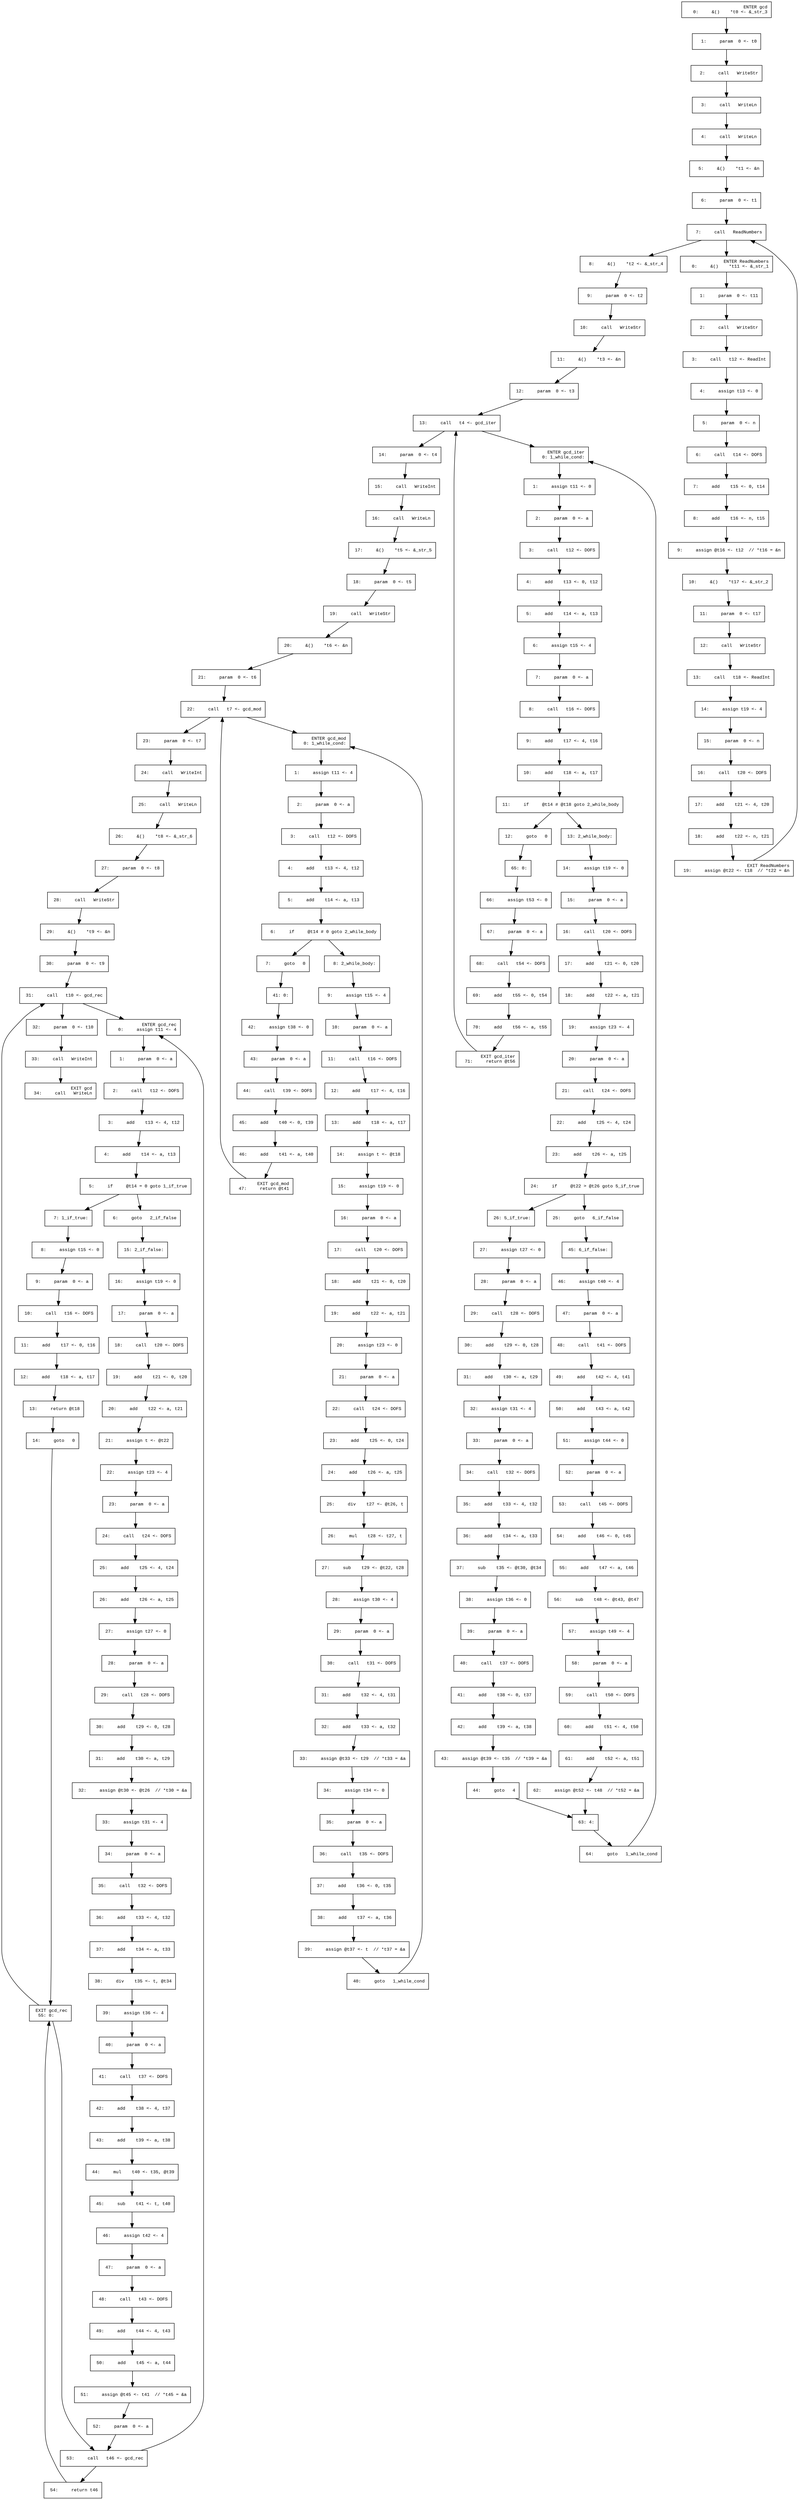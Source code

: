digraph CfgInterProc {
  graph [fontname="Times New Roman",fontsize=10];
  node  [fontname="Courier New",fontsize=10];
  edge  [fontname="Times New Roman",fontsize=10];
// scope 'gcd'
node0 [label=" ENTER gcd\r   0:     &()    *t0 <- &_str_3\l",shape=box];
node0 -> node1;
node1 [label="  1:     param  0 <- t0\l",shape=box];
node1 -> node2;
node2 [label="  2:     call   WriteStr\l",shape=box];
node2 -> node3;
node3 [label="  3:     call   WriteLn\l",shape=box];
node3 -> node4;
node4 [label="  4:     call   WriteLn\l",shape=box];
node4 -> node5;
node5 [label="  5:     &()    *t1 <- &n\l",shape=box];
node5 -> node6;
node6 [label="  6:     param  0 <- t1\l",shape=box];
node6 -> node7;
node7 [label="  7:     call   ReadNumbers\l",shape=box];
node7 -> node8;
node7 -> node211;
node8 [label="  8:     &()    *t2 <- &_str_4\l",shape=box];
node8 -> node9;
node9 [label="  9:     param  0 <- t2\l",shape=box];
node9 -> node10;
node10 [label=" 10:     call   WriteStr\l",shape=box];
node10 -> node11;
node11 [label=" 11:     &()    *t3 <- &n\l",shape=box];
node11 -> node12;
node12 [label=" 12:     param  0 <- t3\l",shape=box];
node12 -> node13;
node13 [label=" 13:     call   t4 <- gcd_iter\l",shape=box];
node13 -> node14;
node13 -> node35;
node14 [label=" 14:     param  0 <- t4\l",shape=box];
node14 -> node15;
node15 [label=" 15:     call   WriteInt\l",shape=box];
node15 -> node16;
node16 [label=" 16:     call   WriteLn\l",shape=box];
node16 -> node17;
node17 [label=" 17:     &()    *t5 <- &_str_5\l",shape=box];
node17 -> node18;
node18 [label=" 18:     param  0 <- t5\l",shape=box];
node18 -> node19;
node19 [label=" 19:     call   WriteStr\l",shape=box];
node19 -> node20;
node20 [label=" 20:     &()    *t6 <- &n\l",shape=box];
node20 -> node21;
node21 [label=" 21:     param  0 <- t6\l",shape=box];
node21 -> node22;
node22 [label=" 22:     call   t7 <- gcd_mod\l",shape=box];
node22 -> node23;
node22 -> node107;
node23 [label=" 23:     param  0 <- t7\l",shape=box];
node23 -> node24;
node24 [label=" 24:     call   WriteInt\l",shape=box];
node24 -> node25;
node25 [label=" 25:     call   WriteLn\l",shape=box];
node25 -> node26;
node26 [label=" 26:     &()    *t8 <- &_str_6\l",shape=box];
node26 -> node27;
node27 [label=" 27:     param  0 <- t8\l",shape=box];
node27 -> node28;
node28 [label=" 28:     call   WriteStr\l",shape=box];
node28 -> node29;
node29 [label=" 29:     &()    *t9 <- &n\l",shape=box];
node29 -> node30;
node30 [label=" 30:     param  0 <- t9\l",shape=box];
node30 -> node31;
node31 [label=" 31:     call   t10 <- gcd_rec\l",shape=box];
node31 -> node32;
node31 -> node155;
node32 [label=" 32:     param  0 <- t10\l",shape=box];
node32 -> node33;
node33 [label=" 33:     call   WriteInt\l",shape=box];
node33 -> node34;
node34 [label=" EXIT gcd\r  34:     call   WriteLn\l",shape=box];
// scope 'gcd_iter'
node35 [label=" ENTER gcd_iter\r   0: 1_while_cond:\l",shape=box];
node35 -> node36;
node36 [label="  1:     assign t11 <- 0\l",shape=box];
node36 -> node37;
node37 [label="  2:     param  0 <- a\l",shape=box];
node37 -> node38;
node38 [label="  3:     call   t12 <- DOFS\l",shape=box];
node38 -> node39;
node39 [label="  4:     add    t13 <- 0, t12\l",shape=box];
node39 -> node40;
node40 [label="  5:     add    t14 <- a, t13\l",shape=box];
node40 -> node41;
node41 [label="  6:     assign t15 <- 4\l",shape=box];
node41 -> node42;
node42 [label="  7:     param  0 <- a\l",shape=box];
node42 -> node43;
node43 [label="  8:     call   t16 <- DOFS\l",shape=box];
node43 -> node44;
node44 [label="  9:     add    t17 <- 4, t16\l",shape=box];
node44 -> node45;
node45 [label=" 10:     add    t18 <- a, t17\l",shape=box];
node45 -> node46;
node46 [label=" 11:     if     @t14 # @t18 goto 2_while_body\l",shape=box];
node46 -> node48;
node46 -> node47;
node47 [label=" 12:     goto   0\l",shape=box];
node47 -> node100;
node48 [label=" 13: 2_while_body:\l",shape=box];
node48 -> node49;
node49 [label=" 14:     assign t19 <- 0\l",shape=box];
node49 -> node50;
node50 [label=" 15:     param  0 <- a\l",shape=box];
node50 -> node51;
node51 [label=" 16:     call   t20 <- DOFS\l",shape=box];
node51 -> node52;
node52 [label=" 17:     add    t21 <- 0, t20\l",shape=box];
node52 -> node53;
node53 [label=" 18:     add    t22 <- a, t21\l",shape=box];
node53 -> node54;
node54 [label=" 19:     assign t23 <- 4\l",shape=box];
node54 -> node55;
node55 [label=" 20:     param  0 <- a\l",shape=box];
node55 -> node56;
node56 [label=" 21:     call   t24 <- DOFS\l",shape=box];
node56 -> node57;
node57 [label=" 22:     add    t25 <- 4, t24\l",shape=box];
node57 -> node58;
node58 [label=" 23:     add    t26 <- a, t25\l",shape=box];
node58 -> node59;
node59 [label=" 24:     if     @t22 > @t26 goto 5_if_true\l",shape=box];
node59 -> node61;
node59 -> node60;
node60 [label=" 25:     goto   6_if_false\l",shape=box];
node60 -> node80;
node61 [label=" 26: 5_if_true:\l",shape=box];
node61 -> node62;
node62 [label=" 27:     assign t27 <- 0\l",shape=box];
node62 -> node63;
node63 [label=" 28:     param  0 <- a\l",shape=box];
node63 -> node64;
node64 [label=" 29:     call   t28 <- DOFS\l",shape=box];
node64 -> node65;
node65 [label=" 30:     add    t29 <- 0, t28\l",shape=box];
node65 -> node66;
node66 [label=" 31:     add    t30 <- a, t29\l",shape=box];
node66 -> node67;
node67 [label=" 32:     assign t31 <- 4\l",shape=box];
node67 -> node68;
node68 [label=" 33:     param  0 <- a\l",shape=box];
node68 -> node69;
node69 [label=" 34:     call   t32 <- DOFS\l",shape=box];
node69 -> node70;
node70 [label=" 35:     add    t33 <- 4, t32\l",shape=box];
node70 -> node71;
node71 [label=" 36:     add    t34 <- a, t33\l",shape=box];
node71 -> node72;
node72 [label=" 37:     sub    t35 <- @t30, @t34\l",shape=box];
node72 -> node73;
node73 [label=" 38:     assign t36 <- 0\l",shape=box];
node73 -> node74;
node74 [label=" 39:     param  0 <- a\l",shape=box];
node74 -> node75;
node75 [label=" 40:     call   t37 <- DOFS\l",shape=box];
node75 -> node76;
node76 [label=" 41:     add    t38 <- 0, t37\l",shape=box];
node76 -> node77;
node77 [label=" 42:     add    t39 <- a, t38\l",shape=box];
node77 -> node78;
node78 [label=" 43:     assign @t39 <- t35  // *t39 = &a\l",shape=box];
node78 -> node79;
node79 [label=" 44:     goto   4\l",shape=box];
node79 -> node98;
node80 [label=" 45: 6_if_false:\l",shape=box];
node80 -> node81;
node81 [label=" 46:     assign t40 <- 4\l",shape=box];
node81 -> node82;
node82 [label=" 47:     param  0 <- a\l",shape=box];
node82 -> node83;
node83 [label=" 48:     call   t41 <- DOFS\l",shape=box];
node83 -> node84;
node84 [label=" 49:     add    t42 <- 4, t41\l",shape=box];
node84 -> node85;
node85 [label=" 50:     add    t43 <- a, t42\l",shape=box];
node85 -> node86;
node86 [label=" 51:     assign t44 <- 0\l",shape=box];
node86 -> node87;
node87 [label=" 52:     param  0 <- a\l",shape=box];
node87 -> node88;
node88 [label=" 53:     call   t45 <- DOFS\l",shape=box];
node88 -> node89;
node89 [label=" 54:     add    t46 <- 0, t45\l",shape=box];
node89 -> node90;
node90 [label=" 55:     add    t47 <- a, t46\l",shape=box];
node90 -> node91;
node91 [label=" 56:     sub    t48 <- @t43, @t47\l",shape=box];
node91 -> node92;
node92 [label=" 57:     assign t49 <- 4\l",shape=box];
node92 -> node93;
node93 [label=" 58:     param  0 <- a\l",shape=box];
node93 -> node94;
node94 [label=" 59:     call   t50 <- DOFS\l",shape=box];
node94 -> node95;
node95 [label=" 60:     add    t51 <- 4, t50\l",shape=box];
node95 -> node96;
node96 [label=" 61:     add    t52 <- a, t51\l",shape=box];
node96 -> node97;
node97 [label=" 62:     assign @t52 <- t48  // *t52 = &a\l",shape=box];
node97 -> node98;
node98 [label=" 63: 4:\l",shape=box];
node98 -> node99;
node99 [label=" 64:     goto   1_while_cond\l",shape=box];
node99 -> node35;
node100 [label=" 65: 0:\l",shape=box];
node100 -> node101;
node101 [label=" 66:     assign t53 <- 0\l",shape=box];
node101 -> node102;
node102 [label=" 67:     param  0 <- a\l",shape=box];
node102 -> node103;
node103 [label=" 68:     call   t54 <- DOFS\l",shape=box];
node103 -> node104;
node104 [label=" 69:     add    t55 <- 0, t54\l",shape=box];
node104 -> node105;
node105 [label=" 70:     add    t56 <- a, t55\l",shape=box];
node105 -> node106;
node106 [label=" EXIT gcd_iter\r  71:     return @t56\l",shape=box];
node106 -> node13;
// scope 'gcd_mod'
node107 [label=" ENTER gcd_mod\r   0: 1_while_cond:\l",shape=box];
node107 -> node108;
node108 [label="  1:     assign t11 <- 4\l",shape=box];
node108 -> node109;
node109 [label="  2:     param  0 <- a\l",shape=box];
node109 -> node110;
node110 [label="  3:     call   t12 <- DOFS\l",shape=box];
node110 -> node111;
node111 [label="  4:     add    t13 <- 4, t12\l",shape=box];
node111 -> node112;
node112 [label="  5:     add    t14 <- a, t13\l",shape=box];
node112 -> node113;
node113 [label="  6:     if     @t14 # 0 goto 2_while_body\l",shape=box];
node113 -> node115;
node113 -> node114;
node114 [label="  7:     goto   0\l",shape=box];
node114 -> node148;
node115 [label="  8: 2_while_body:\l",shape=box];
node115 -> node116;
node116 [label="  9:     assign t15 <- 4\l",shape=box];
node116 -> node117;
node117 [label=" 10:     param  0 <- a\l",shape=box];
node117 -> node118;
node118 [label=" 11:     call   t16 <- DOFS\l",shape=box];
node118 -> node119;
node119 [label=" 12:     add    t17 <- 4, t16\l",shape=box];
node119 -> node120;
node120 [label=" 13:     add    t18 <- a, t17\l",shape=box];
node120 -> node121;
node121 [label=" 14:     assign t <- @t18\l",shape=box];
node121 -> node122;
node122 [label=" 15:     assign t19 <- 0\l",shape=box];
node122 -> node123;
node123 [label=" 16:     param  0 <- a\l",shape=box];
node123 -> node124;
node124 [label=" 17:     call   t20 <- DOFS\l",shape=box];
node124 -> node125;
node125 [label=" 18:     add    t21 <- 0, t20\l",shape=box];
node125 -> node126;
node126 [label=" 19:     add    t22 <- a, t21\l",shape=box];
node126 -> node127;
node127 [label=" 20:     assign t23 <- 0\l",shape=box];
node127 -> node128;
node128 [label=" 21:     param  0 <- a\l",shape=box];
node128 -> node129;
node129 [label=" 22:     call   t24 <- DOFS\l",shape=box];
node129 -> node130;
node130 [label=" 23:     add    t25 <- 0, t24\l",shape=box];
node130 -> node131;
node131 [label=" 24:     add    t26 <- a, t25\l",shape=box];
node131 -> node132;
node132 [label=" 25:     div    t27 <- @t26, t\l",shape=box];
node132 -> node133;
node133 [label=" 26:     mul    t28 <- t27, t\l",shape=box];
node133 -> node134;
node134 [label=" 27:     sub    t29 <- @t22, t28\l",shape=box];
node134 -> node135;
node135 [label=" 28:     assign t30 <- 4\l",shape=box];
node135 -> node136;
node136 [label=" 29:     param  0 <- a\l",shape=box];
node136 -> node137;
node137 [label=" 30:     call   t31 <- DOFS\l",shape=box];
node137 -> node138;
node138 [label=" 31:     add    t32 <- 4, t31\l",shape=box];
node138 -> node139;
node139 [label=" 32:     add    t33 <- a, t32\l",shape=box];
node139 -> node140;
node140 [label=" 33:     assign @t33 <- t29  // *t33 = &a\l",shape=box];
node140 -> node141;
node141 [label=" 34:     assign t34 <- 0\l",shape=box];
node141 -> node142;
node142 [label=" 35:     param  0 <- a\l",shape=box];
node142 -> node143;
node143 [label=" 36:     call   t35 <- DOFS\l",shape=box];
node143 -> node144;
node144 [label=" 37:     add    t36 <- 0, t35\l",shape=box];
node144 -> node145;
node145 [label=" 38:     add    t37 <- a, t36\l",shape=box];
node145 -> node146;
node146 [label=" 39:     assign @t37 <- t  // *t37 = &a\l",shape=box];
node146 -> node147;
node147 [label=" 40:     goto   1_while_cond\l",shape=box];
node147 -> node107;
node148 [label=" 41: 0:\l",shape=box];
node148 -> node149;
node149 [label=" 42:     assign t38 <- 0\l",shape=box];
node149 -> node150;
node150 [label=" 43:     param  0 <- a\l",shape=box];
node150 -> node151;
node151 [label=" 44:     call   t39 <- DOFS\l",shape=box];
node151 -> node152;
node152 [label=" 45:     add    t40 <- 0, t39\l",shape=box];
node152 -> node153;
node153 [label=" 46:     add    t41 <- a, t40\l",shape=box];
node153 -> node154;
node154 [label=" EXIT gcd_mod\r  47:     return @t41\l",shape=box];
node154 -> node22;
// scope 'gcd_rec'
node155 [label=" ENTER gcd_rec\r   0:     assign t11 <- 4\l",shape=box];
node155 -> node156;
node156 [label="  1:     param  0 <- a\l",shape=box];
node156 -> node157;
node157 [label="  2:     call   t12 <- DOFS\l",shape=box];
node157 -> node158;
node158 [label="  3:     add    t13 <- 4, t12\l",shape=box];
node158 -> node159;
node159 [label="  4:     add    t14 <- a, t13\l",shape=box];
node159 -> node160;
node160 [label="  5:     if     @t14 = 0 goto 1_if_true\l",shape=box];
node160 -> node162;
node160 -> node161;
node161 [label="  6:     goto   2_if_false\l",shape=box];
node161 -> node170;
node162 [label="  7: 1_if_true:\l",shape=box];
node162 -> node163;
node163 [label="  8:     assign t15 <- 0\l",shape=box];
node163 -> node164;
node164 [label="  9:     param  0 <- a\l",shape=box];
node164 -> node165;
node165 [label=" 10:     call   t16 <- DOFS\l",shape=box];
node165 -> node166;
node166 [label=" 11:     add    t17 <- 0, t16\l",shape=box];
node166 -> node167;
node167 [label=" 12:     add    t18 <- a, t17\l",shape=box];
node167 -> node168;
node168 [label=" 13:     return @t18\l",shape=box];
node168 -> node169;
node169 [label=" 14:     goto   0\l",shape=box];
node169 -> node210;
node170 [label=" 15: 2_if_false:\l",shape=box];
node170 -> node171;
node171 [label=" 16:     assign t19 <- 0\l",shape=box];
node171 -> node172;
node172 [label=" 17:     param  0 <- a\l",shape=box];
node172 -> node173;
node173 [label=" 18:     call   t20 <- DOFS\l",shape=box];
node173 -> node174;
node174 [label=" 19:     add    t21 <- 0, t20\l",shape=box];
node174 -> node175;
node175 [label=" 20:     add    t22 <- a, t21\l",shape=box];
node175 -> node176;
node176 [label=" 21:     assign t <- @t22\l",shape=box];
node176 -> node177;
node177 [label=" 22:     assign t23 <- 4\l",shape=box];
node177 -> node178;
node178 [label=" 23:     param  0 <- a\l",shape=box];
node178 -> node179;
node179 [label=" 24:     call   t24 <- DOFS\l",shape=box];
node179 -> node180;
node180 [label=" 25:     add    t25 <- 4, t24\l",shape=box];
node180 -> node181;
node181 [label=" 26:     add    t26 <- a, t25\l",shape=box];
node181 -> node182;
node182 [label=" 27:     assign t27 <- 0\l",shape=box];
node182 -> node183;
node183 [label=" 28:     param  0 <- a\l",shape=box];
node183 -> node184;
node184 [label=" 29:     call   t28 <- DOFS\l",shape=box];
node184 -> node185;
node185 [label=" 30:     add    t29 <- 0, t28\l",shape=box];
node185 -> node186;
node186 [label=" 31:     add    t30 <- a, t29\l",shape=box];
node186 -> node187;
node187 [label=" 32:     assign @t30 <- @t26  // *t30 = &a\l",shape=box];
node187 -> node188;
node188 [label=" 33:     assign t31 <- 4\l",shape=box];
node188 -> node189;
node189 [label=" 34:     param  0 <- a\l",shape=box];
node189 -> node190;
node190 [label=" 35:     call   t32 <- DOFS\l",shape=box];
node190 -> node191;
node191 [label=" 36:     add    t33 <- 4, t32\l",shape=box];
node191 -> node192;
node192 [label=" 37:     add    t34 <- a, t33\l",shape=box];
node192 -> node193;
node193 [label=" 38:     div    t35 <- t, @t34\l",shape=box];
node193 -> node194;
node194 [label=" 39:     assign t36 <- 4\l",shape=box];
node194 -> node195;
node195 [label=" 40:     param  0 <- a\l",shape=box];
node195 -> node196;
node196 [label=" 41:     call   t37 <- DOFS\l",shape=box];
node196 -> node197;
node197 [label=" 42:     add    t38 <- 4, t37\l",shape=box];
node197 -> node198;
node198 [label=" 43:     add    t39 <- a, t38\l",shape=box];
node198 -> node199;
node199 [label=" 44:     mul    t40 <- t35, @t39\l",shape=box];
node199 -> node200;
node200 [label=" 45:     sub    t41 <- t, t40\l",shape=box];
node200 -> node201;
node201 [label=" 46:     assign t42 <- 4\l",shape=box];
node201 -> node202;
node202 [label=" 47:     param  0 <- a\l",shape=box];
node202 -> node203;
node203 [label=" 48:     call   t43 <- DOFS\l",shape=box];
node203 -> node204;
node204 [label=" 49:     add    t44 <- 4, t43\l",shape=box];
node204 -> node205;
node205 [label=" 50:     add    t45 <- a, t44\l",shape=box];
node205 -> node206;
node206 [label=" 51:     assign @t45 <- t41  // *t45 = &a\l",shape=box];
node206 -> node207;
node207 [label=" 52:     param  0 <- a\l",shape=box];
node207 -> node208;
node208 [label=" 53:     call   t46 <- gcd_rec\l",shape=box];
node208 -> node209;
node208 -> node155;
node209 [label=" 54:     return t46\l",shape=box];
node209 -> node210;
node210 [label=" EXIT gcd_rec\r  55: 0:\l",shape=box];
node210 -> node31;
node210 -> node208;
// scope 'ReadNumbers'
node211 [label=" ENTER ReadNumbers\r   0:     &()    *t11 <- &_str_1\l",shape=box];
node211 -> node212;
node212 [label="  1:     param  0 <- t11\l",shape=box];
node212 -> node213;
node213 [label="  2:     call   WriteStr\l",shape=box];
node213 -> node214;
node214 [label="  3:     call   t12 <- ReadInt\l",shape=box];
node214 -> node215;
node215 [label="  4:     assign t13 <- 0\l",shape=box];
node215 -> node216;
node216 [label="  5:     param  0 <- n\l",shape=box];
node216 -> node217;
node217 [label="  6:     call   t14 <- DOFS\l",shape=box];
node217 -> node218;
node218 [label="  7:     add    t15 <- 0, t14\l",shape=box];
node218 -> node219;
node219 [label="  8:     add    t16 <- n, t15\l",shape=box];
node219 -> node220;
node220 [label="  9:     assign @t16 <- t12  // *t16 = &n\l",shape=box];
node220 -> node221;
node221 [label=" 10:     &()    *t17 <- &_str_2\l",shape=box];
node221 -> node222;
node222 [label=" 11:     param  0 <- t17\l",shape=box];
node222 -> node223;
node223 [label=" 12:     call   WriteStr\l",shape=box];
node223 -> node224;
node224 [label=" 13:     call   t18 <- ReadInt\l",shape=box];
node224 -> node225;
node225 [label=" 14:     assign t19 <- 4\l",shape=box];
node225 -> node226;
node226 [label=" 15:     param  0 <- n\l",shape=box];
node226 -> node227;
node227 [label=" 16:     call   t20 <- DOFS\l",shape=box];
node227 -> node228;
node228 [label=" 17:     add    t21 <- 4, t20\l",shape=box];
node228 -> node229;
node229 [label=" 18:     add    t22 <- n, t21\l",shape=box];
node229 -> node230;
node230 [label=" EXIT ReadNumbers\r  19:     assign @t22 <- t18  // *t22 = &n\l",shape=box];
node230 -> node7;
}
